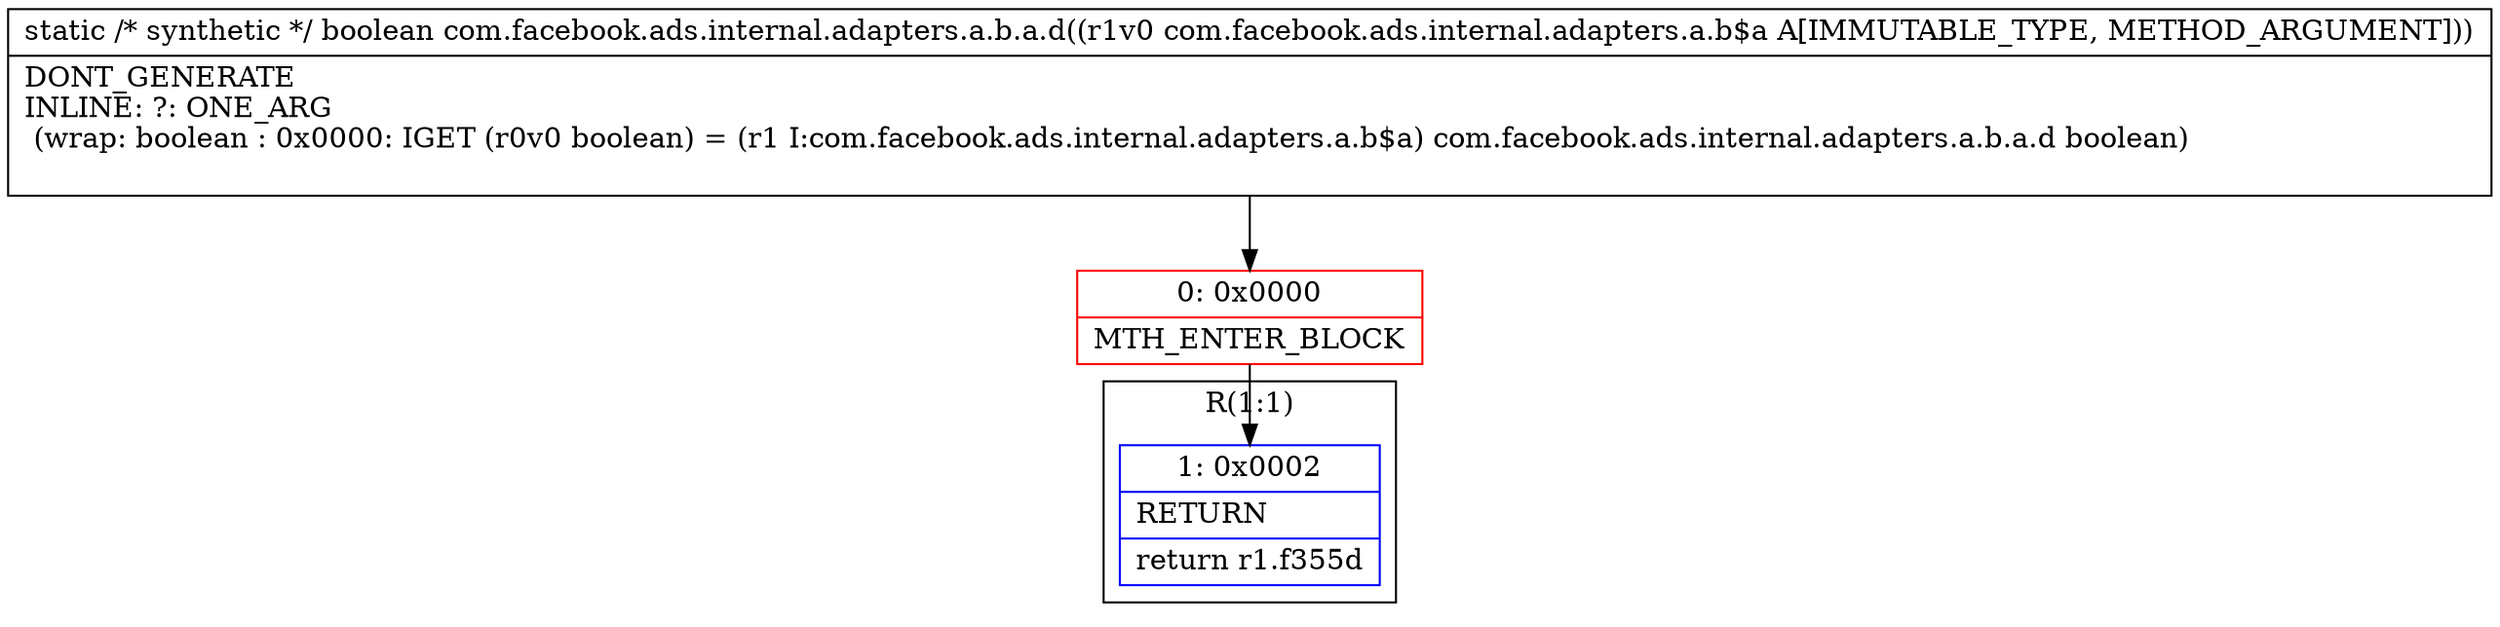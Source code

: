 digraph "CFG forcom.facebook.ads.internal.adapters.a.b.a.d(Lcom\/facebook\/ads\/internal\/adapters\/a\/b$a;)Z" {
subgraph cluster_Region_1159963374 {
label = "R(1:1)";
node [shape=record,color=blue];
Node_1 [shape=record,label="{1\:\ 0x0002|RETURN\l|return r1.f355d\l}"];
}
Node_0 [shape=record,color=red,label="{0\:\ 0x0000|MTH_ENTER_BLOCK\l}"];
MethodNode[shape=record,label="{static \/* synthetic *\/ boolean com.facebook.ads.internal.adapters.a.b.a.d((r1v0 com.facebook.ads.internal.adapters.a.b$a A[IMMUTABLE_TYPE, METHOD_ARGUMENT]))  | DONT_GENERATE\lINLINE: ?: ONE_ARG  \l  (wrap: boolean : 0x0000: IGET  (r0v0 boolean) = (r1 I:com.facebook.ads.internal.adapters.a.b$a) com.facebook.ads.internal.adapters.a.b.a.d boolean)\l\l}"];
MethodNode -> Node_0;
Node_0 -> Node_1;
}

